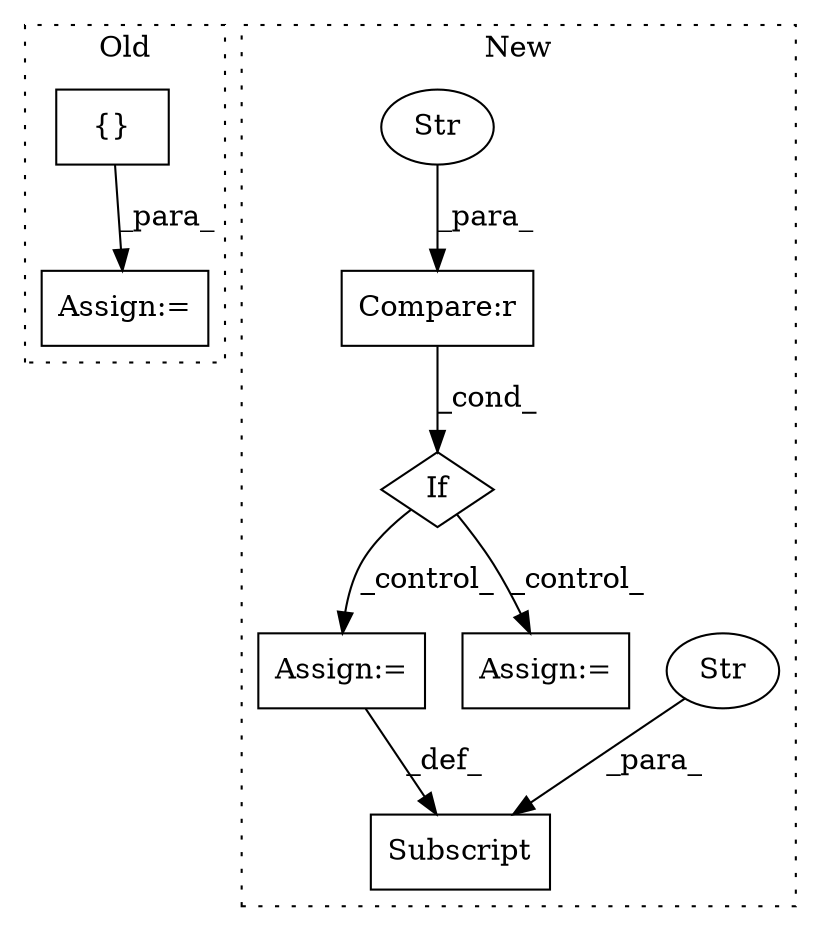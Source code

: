 digraph G {
subgraph cluster0 {
1 [label="{}" a="59" s="734,753" l="1,0" shape="box"];
3 [label="Assign:=" a="68" s="730" l="3" shape="box"];
label = "Old";
style="dotted";
}
subgraph cluster1 {
2 [label="Subscript" a="63" s="988,0" l="17,0" shape="box"];
4 [label="Str" a="66" s="996" l="8" shape="ellipse"];
5 [label="Assign:=" a="68" s="936" l="3" shape="box"];
6 [label="If" a="96" s="667" l="3" shape="diamond"];
7 [label="Compare:r" a="40" s="670" l="35" shape="box"];
8 [label="Str" a="66" s="690" l="15" shape="ellipse"];
9 [label="Assign:=" a="68" s="1129" l="3" shape="box"];
label = "New";
style="dotted";
}
1 -> 3 [label="_para_"];
4 -> 2 [label="_para_"];
5 -> 2 [label="_def_"];
6 -> 9 [label="_control_"];
6 -> 5 [label="_control_"];
7 -> 6 [label="_cond_"];
8 -> 7 [label="_para_"];
}